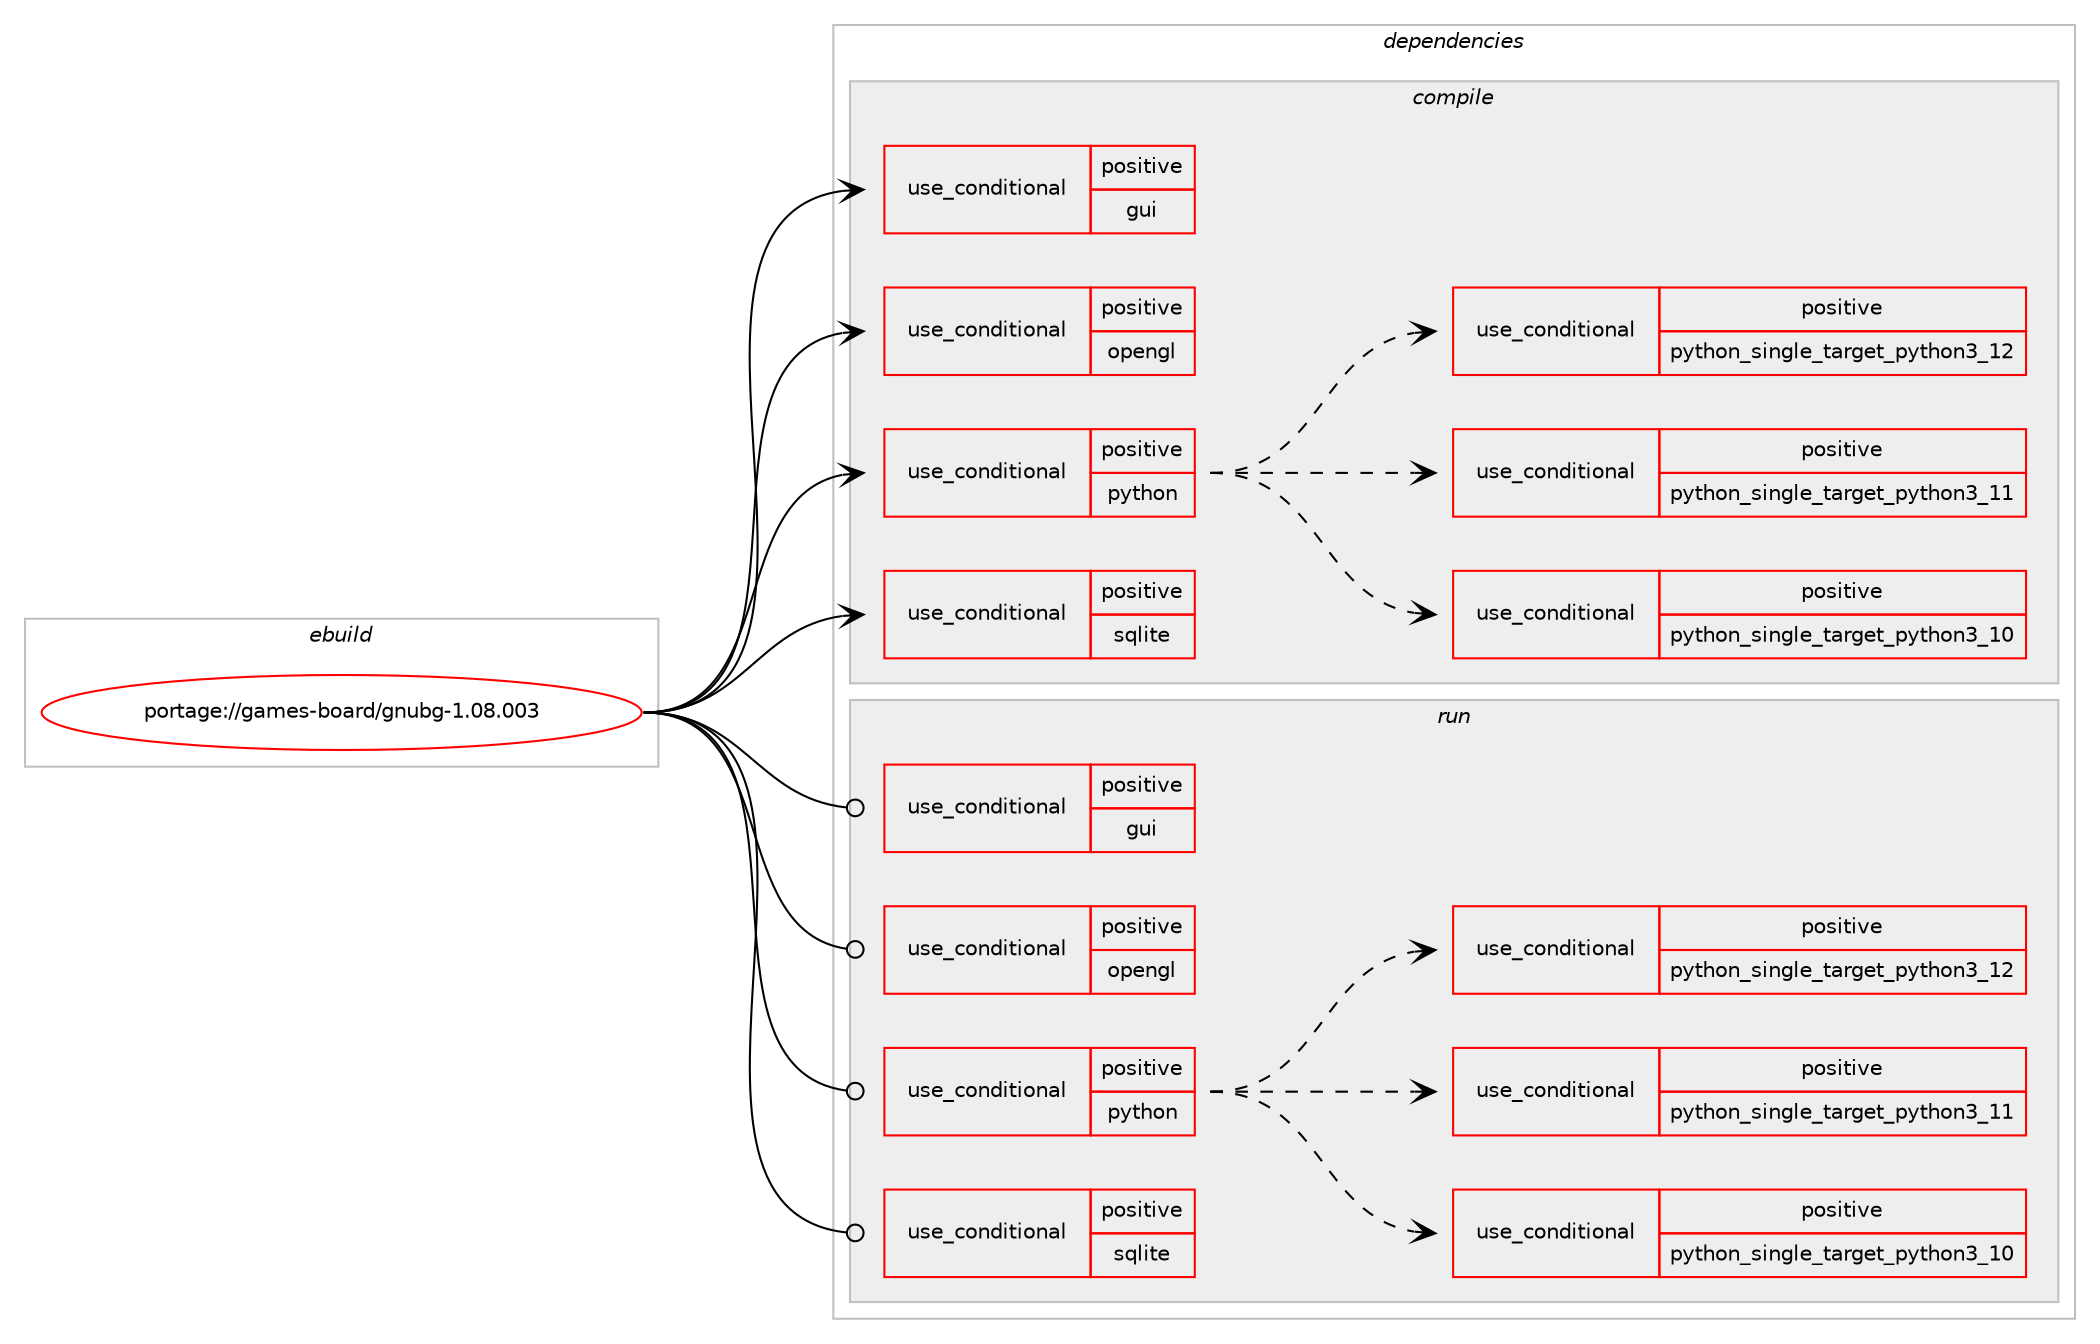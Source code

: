 digraph prolog {

# *************
# Graph options
# *************

newrank=true;
concentrate=true;
compound=true;
graph [rankdir=LR,fontname=Helvetica,fontsize=10,ranksep=1.5];#, ranksep=2.5, nodesep=0.2];
edge  [arrowhead=vee];
node  [fontname=Helvetica,fontsize=10];

# **********
# The ebuild
# **********

subgraph cluster_leftcol {
color=gray;
rank=same;
label=<<i>ebuild</i>>;
id [label="portage://games-board/gnubg-1.08.003", color=red, width=4, href="../games-board/gnubg-1.08.003.svg"];
}

# ****************
# The dependencies
# ****************

subgraph cluster_midcol {
color=gray;
label=<<i>dependencies</i>>;
subgraph cluster_compile {
fillcolor="#eeeeee";
style=filled;
label=<<i>compile</i>>;
subgraph cond61561 {
dependency114454 [label=<<TABLE BORDER="0" CELLBORDER="1" CELLSPACING="0" CELLPADDING="4"><TR><TD ROWSPAN="3" CELLPADDING="10">use_conditional</TD></TR><TR><TD>positive</TD></TR><TR><TD>gui</TD></TR></TABLE>>, shape=none, color=red];
# *** BEGIN UNKNOWN DEPENDENCY TYPE (TODO) ***
# dependency114454 -> package_dependency(portage://games-board/gnubg-1.08.003,install,no,media-libs,libcanberra,none,[,,],[],[use(enable(gtk3),none)])
# *** END UNKNOWN DEPENDENCY TYPE (TODO) ***

# *** BEGIN UNKNOWN DEPENDENCY TYPE (TODO) ***
# dependency114454 -> package_dependency(portage://games-board/gnubg-1.08.003,install,no,x11-libs,gdk-pixbuf,none,[,,],[slot(2)],[])
# *** END UNKNOWN DEPENDENCY TYPE (TODO) ***

# *** BEGIN UNKNOWN DEPENDENCY TYPE (TODO) ***
# dependency114454 -> package_dependency(portage://games-board/gnubg-1.08.003,install,no,x11-libs,gtk+,none,[,,],[slot(3)],[])
# *** END UNKNOWN DEPENDENCY TYPE (TODO) ***

}
id:e -> dependency114454:w [weight=20,style="solid",arrowhead="vee"];
subgraph cond61562 {
dependency114455 [label=<<TABLE BORDER="0" CELLBORDER="1" CELLSPACING="0" CELLPADDING="4"><TR><TD ROWSPAN="3" CELLPADDING="10">use_conditional</TD></TR><TR><TD>positive</TD></TR><TR><TD>opengl</TD></TR></TABLE>>, shape=none, color=red];
# *** BEGIN UNKNOWN DEPENDENCY TYPE (TODO) ***
# dependency114455 -> package_dependency(portage://games-board/gnubg-1.08.003,install,no,media-libs,libepoxy,none,[,,],[],[])
# *** END UNKNOWN DEPENDENCY TYPE (TODO) ***

}
id:e -> dependency114455:w [weight=20,style="solid",arrowhead="vee"];
subgraph cond61563 {
dependency114456 [label=<<TABLE BORDER="0" CELLBORDER="1" CELLSPACING="0" CELLPADDING="4"><TR><TD ROWSPAN="3" CELLPADDING="10">use_conditional</TD></TR><TR><TD>positive</TD></TR><TR><TD>python</TD></TR></TABLE>>, shape=none, color=red];
subgraph cond61564 {
dependency114457 [label=<<TABLE BORDER="0" CELLBORDER="1" CELLSPACING="0" CELLPADDING="4"><TR><TD ROWSPAN="3" CELLPADDING="10">use_conditional</TD></TR><TR><TD>positive</TD></TR><TR><TD>python_single_target_python3_10</TD></TR></TABLE>>, shape=none, color=red];
# *** BEGIN UNKNOWN DEPENDENCY TYPE (TODO) ***
# dependency114457 -> package_dependency(portage://games-board/gnubg-1.08.003,install,no,dev-lang,python,none,[,,],[slot(3.10)],[])
# *** END UNKNOWN DEPENDENCY TYPE (TODO) ***

}
dependency114456:e -> dependency114457:w [weight=20,style="dashed",arrowhead="vee"];
subgraph cond61565 {
dependency114458 [label=<<TABLE BORDER="0" CELLBORDER="1" CELLSPACING="0" CELLPADDING="4"><TR><TD ROWSPAN="3" CELLPADDING="10">use_conditional</TD></TR><TR><TD>positive</TD></TR><TR><TD>python_single_target_python3_11</TD></TR></TABLE>>, shape=none, color=red];
# *** BEGIN UNKNOWN DEPENDENCY TYPE (TODO) ***
# dependency114458 -> package_dependency(portage://games-board/gnubg-1.08.003,install,no,dev-lang,python,none,[,,],[slot(3.11)],[])
# *** END UNKNOWN DEPENDENCY TYPE (TODO) ***

}
dependency114456:e -> dependency114458:w [weight=20,style="dashed",arrowhead="vee"];
subgraph cond61566 {
dependency114459 [label=<<TABLE BORDER="0" CELLBORDER="1" CELLSPACING="0" CELLPADDING="4"><TR><TD ROWSPAN="3" CELLPADDING="10">use_conditional</TD></TR><TR><TD>positive</TD></TR><TR><TD>python_single_target_python3_12</TD></TR></TABLE>>, shape=none, color=red];
# *** BEGIN UNKNOWN DEPENDENCY TYPE (TODO) ***
# dependency114459 -> package_dependency(portage://games-board/gnubg-1.08.003,install,no,dev-lang,python,none,[,,],[slot(3.12)],[])
# *** END UNKNOWN DEPENDENCY TYPE (TODO) ***

}
dependency114456:e -> dependency114459:w [weight=20,style="dashed",arrowhead="vee"];
}
id:e -> dependency114456:w [weight=20,style="solid",arrowhead="vee"];
subgraph cond61567 {
dependency114460 [label=<<TABLE BORDER="0" CELLBORDER="1" CELLSPACING="0" CELLPADDING="4"><TR><TD ROWSPAN="3" CELLPADDING="10">use_conditional</TD></TR><TR><TD>positive</TD></TR><TR><TD>sqlite</TD></TR></TABLE>>, shape=none, color=red];
# *** BEGIN UNKNOWN DEPENDENCY TYPE (TODO) ***
# dependency114460 -> package_dependency(portage://games-board/gnubg-1.08.003,install,no,dev-db,sqlite,none,[,,],[slot(3)],[])
# *** END UNKNOWN DEPENDENCY TYPE (TODO) ***

}
id:e -> dependency114460:w [weight=20,style="solid",arrowhead="vee"];
# *** BEGIN UNKNOWN DEPENDENCY TYPE (TODO) ***
# id -> package_dependency(portage://games-board/gnubg-1.08.003,install,no,dev-libs,cglm,none,[,,],[],[])
# *** END UNKNOWN DEPENDENCY TYPE (TODO) ***

# *** BEGIN UNKNOWN DEPENDENCY TYPE (TODO) ***
# id -> package_dependency(portage://games-board/gnubg-1.08.003,install,no,dev-libs,glib,none,[,,],[slot(2)],[])
# *** END UNKNOWN DEPENDENCY TYPE (TODO) ***

# *** BEGIN UNKNOWN DEPENDENCY TYPE (TODO) ***
# id -> package_dependency(portage://games-board/gnubg-1.08.003,install,no,dev-libs,gmp,none,[,,],any_same_slot,[])
# *** END UNKNOWN DEPENDENCY TYPE (TODO) ***

# *** BEGIN UNKNOWN DEPENDENCY TYPE (TODO) ***
# id -> package_dependency(portage://games-board/gnubg-1.08.003,install,no,media-fonts,dejavu,none,[,,],[],[])
# *** END UNKNOWN DEPENDENCY TYPE (TODO) ***

# *** BEGIN UNKNOWN DEPENDENCY TYPE (TODO) ***
# id -> package_dependency(portage://games-board/gnubg-1.08.003,install,no,media-libs,freetype,none,[,,],[slot(2)],[])
# *** END UNKNOWN DEPENDENCY TYPE (TODO) ***

# *** BEGIN UNKNOWN DEPENDENCY TYPE (TODO) ***
# id -> package_dependency(portage://games-board/gnubg-1.08.003,install,no,media-libs,libpng,none,[,,],any_same_slot,[])
# *** END UNKNOWN DEPENDENCY TYPE (TODO) ***

# *** BEGIN UNKNOWN DEPENDENCY TYPE (TODO) ***
# id -> package_dependency(portage://games-board/gnubg-1.08.003,install,no,net-misc,curl,none,[,,],[],[])
# *** END UNKNOWN DEPENDENCY TYPE (TODO) ***

# *** BEGIN UNKNOWN DEPENDENCY TYPE (TODO) ***
# id -> package_dependency(portage://games-board/gnubg-1.08.003,install,no,sys-libs,readline,none,[,,],any_same_slot,[])
# *** END UNKNOWN DEPENDENCY TYPE (TODO) ***

# *** BEGIN UNKNOWN DEPENDENCY TYPE (TODO) ***
# id -> package_dependency(portage://games-board/gnubg-1.08.003,install,no,virtual,libintl,none,[,,],[],[])
# *** END UNKNOWN DEPENDENCY TYPE (TODO) ***

# *** BEGIN UNKNOWN DEPENDENCY TYPE (TODO) ***
# id -> package_dependency(portage://games-board/gnubg-1.08.003,install,no,x11-libs,cairo,none,[,,],[],[use(enable(svg),positive)])
# *** END UNKNOWN DEPENDENCY TYPE (TODO) ***

# *** BEGIN UNKNOWN DEPENDENCY TYPE (TODO) ***
# id -> package_dependency(portage://games-board/gnubg-1.08.003,install,no,x11-libs,pango,none,[,,],[],[])
# *** END UNKNOWN DEPENDENCY TYPE (TODO) ***

}
subgraph cluster_compileandrun {
fillcolor="#eeeeee";
style=filled;
label=<<i>compile and run</i>>;
}
subgraph cluster_run {
fillcolor="#eeeeee";
style=filled;
label=<<i>run</i>>;
subgraph cond61568 {
dependency114461 [label=<<TABLE BORDER="0" CELLBORDER="1" CELLSPACING="0" CELLPADDING="4"><TR><TD ROWSPAN="3" CELLPADDING="10">use_conditional</TD></TR><TR><TD>positive</TD></TR><TR><TD>gui</TD></TR></TABLE>>, shape=none, color=red];
# *** BEGIN UNKNOWN DEPENDENCY TYPE (TODO) ***
# dependency114461 -> package_dependency(portage://games-board/gnubg-1.08.003,run,no,media-libs,libcanberra,none,[,,],[],[use(enable(gtk3),none)])
# *** END UNKNOWN DEPENDENCY TYPE (TODO) ***

# *** BEGIN UNKNOWN DEPENDENCY TYPE (TODO) ***
# dependency114461 -> package_dependency(portage://games-board/gnubg-1.08.003,run,no,x11-libs,gdk-pixbuf,none,[,,],[slot(2)],[])
# *** END UNKNOWN DEPENDENCY TYPE (TODO) ***

# *** BEGIN UNKNOWN DEPENDENCY TYPE (TODO) ***
# dependency114461 -> package_dependency(portage://games-board/gnubg-1.08.003,run,no,x11-libs,gtk+,none,[,,],[slot(3)],[])
# *** END UNKNOWN DEPENDENCY TYPE (TODO) ***

}
id:e -> dependency114461:w [weight=20,style="solid",arrowhead="odot"];
subgraph cond61569 {
dependency114462 [label=<<TABLE BORDER="0" CELLBORDER="1" CELLSPACING="0" CELLPADDING="4"><TR><TD ROWSPAN="3" CELLPADDING="10">use_conditional</TD></TR><TR><TD>positive</TD></TR><TR><TD>opengl</TD></TR></TABLE>>, shape=none, color=red];
# *** BEGIN UNKNOWN DEPENDENCY TYPE (TODO) ***
# dependency114462 -> package_dependency(portage://games-board/gnubg-1.08.003,run,no,media-libs,libepoxy,none,[,,],[],[])
# *** END UNKNOWN DEPENDENCY TYPE (TODO) ***

}
id:e -> dependency114462:w [weight=20,style="solid",arrowhead="odot"];
subgraph cond61570 {
dependency114463 [label=<<TABLE BORDER="0" CELLBORDER="1" CELLSPACING="0" CELLPADDING="4"><TR><TD ROWSPAN="3" CELLPADDING="10">use_conditional</TD></TR><TR><TD>positive</TD></TR><TR><TD>python</TD></TR></TABLE>>, shape=none, color=red];
subgraph cond61571 {
dependency114464 [label=<<TABLE BORDER="0" CELLBORDER="1" CELLSPACING="0" CELLPADDING="4"><TR><TD ROWSPAN="3" CELLPADDING="10">use_conditional</TD></TR><TR><TD>positive</TD></TR><TR><TD>python_single_target_python3_10</TD></TR></TABLE>>, shape=none, color=red];
# *** BEGIN UNKNOWN DEPENDENCY TYPE (TODO) ***
# dependency114464 -> package_dependency(portage://games-board/gnubg-1.08.003,run,no,dev-lang,python,none,[,,],[slot(3.10)],[])
# *** END UNKNOWN DEPENDENCY TYPE (TODO) ***

}
dependency114463:e -> dependency114464:w [weight=20,style="dashed",arrowhead="vee"];
subgraph cond61572 {
dependency114465 [label=<<TABLE BORDER="0" CELLBORDER="1" CELLSPACING="0" CELLPADDING="4"><TR><TD ROWSPAN="3" CELLPADDING="10">use_conditional</TD></TR><TR><TD>positive</TD></TR><TR><TD>python_single_target_python3_11</TD></TR></TABLE>>, shape=none, color=red];
# *** BEGIN UNKNOWN DEPENDENCY TYPE (TODO) ***
# dependency114465 -> package_dependency(portage://games-board/gnubg-1.08.003,run,no,dev-lang,python,none,[,,],[slot(3.11)],[])
# *** END UNKNOWN DEPENDENCY TYPE (TODO) ***

}
dependency114463:e -> dependency114465:w [weight=20,style="dashed",arrowhead="vee"];
subgraph cond61573 {
dependency114466 [label=<<TABLE BORDER="0" CELLBORDER="1" CELLSPACING="0" CELLPADDING="4"><TR><TD ROWSPAN="3" CELLPADDING="10">use_conditional</TD></TR><TR><TD>positive</TD></TR><TR><TD>python_single_target_python3_12</TD></TR></TABLE>>, shape=none, color=red];
# *** BEGIN UNKNOWN DEPENDENCY TYPE (TODO) ***
# dependency114466 -> package_dependency(portage://games-board/gnubg-1.08.003,run,no,dev-lang,python,none,[,,],[slot(3.12)],[])
# *** END UNKNOWN DEPENDENCY TYPE (TODO) ***

}
dependency114463:e -> dependency114466:w [weight=20,style="dashed",arrowhead="vee"];
}
id:e -> dependency114463:w [weight=20,style="solid",arrowhead="odot"];
subgraph cond61574 {
dependency114467 [label=<<TABLE BORDER="0" CELLBORDER="1" CELLSPACING="0" CELLPADDING="4"><TR><TD ROWSPAN="3" CELLPADDING="10">use_conditional</TD></TR><TR><TD>positive</TD></TR><TR><TD>sqlite</TD></TR></TABLE>>, shape=none, color=red];
# *** BEGIN UNKNOWN DEPENDENCY TYPE (TODO) ***
# dependency114467 -> package_dependency(portage://games-board/gnubg-1.08.003,run,no,dev-db,sqlite,none,[,,],[slot(3)],[])
# *** END UNKNOWN DEPENDENCY TYPE (TODO) ***

}
id:e -> dependency114467:w [weight=20,style="solid",arrowhead="odot"];
# *** BEGIN UNKNOWN DEPENDENCY TYPE (TODO) ***
# id -> package_dependency(portage://games-board/gnubg-1.08.003,run,no,dev-libs,cglm,none,[,,],[],[])
# *** END UNKNOWN DEPENDENCY TYPE (TODO) ***

# *** BEGIN UNKNOWN DEPENDENCY TYPE (TODO) ***
# id -> package_dependency(portage://games-board/gnubg-1.08.003,run,no,dev-libs,glib,none,[,,],[slot(2)],[])
# *** END UNKNOWN DEPENDENCY TYPE (TODO) ***

# *** BEGIN UNKNOWN DEPENDENCY TYPE (TODO) ***
# id -> package_dependency(portage://games-board/gnubg-1.08.003,run,no,dev-libs,gmp,none,[,,],any_same_slot,[])
# *** END UNKNOWN DEPENDENCY TYPE (TODO) ***

# *** BEGIN UNKNOWN DEPENDENCY TYPE (TODO) ***
# id -> package_dependency(portage://games-board/gnubg-1.08.003,run,no,media-fonts,dejavu,none,[,,],[],[])
# *** END UNKNOWN DEPENDENCY TYPE (TODO) ***

# *** BEGIN UNKNOWN DEPENDENCY TYPE (TODO) ***
# id -> package_dependency(portage://games-board/gnubg-1.08.003,run,no,media-libs,freetype,none,[,,],[slot(2)],[])
# *** END UNKNOWN DEPENDENCY TYPE (TODO) ***

# *** BEGIN UNKNOWN DEPENDENCY TYPE (TODO) ***
# id -> package_dependency(portage://games-board/gnubg-1.08.003,run,no,media-libs,libpng,none,[,,],any_same_slot,[])
# *** END UNKNOWN DEPENDENCY TYPE (TODO) ***

# *** BEGIN UNKNOWN DEPENDENCY TYPE (TODO) ***
# id -> package_dependency(portage://games-board/gnubg-1.08.003,run,no,net-misc,curl,none,[,,],[],[])
# *** END UNKNOWN DEPENDENCY TYPE (TODO) ***

# *** BEGIN UNKNOWN DEPENDENCY TYPE (TODO) ***
# id -> package_dependency(portage://games-board/gnubg-1.08.003,run,no,sys-libs,readline,none,[,,],any_same_slot,[])
# *** END UNKNOWN DEPENDENCY TYPE (TODO) ***

# *** BEGIN UNKNOWN DEPENDENCY TYPE (TODO) ***
# id -> package_dependency(portage://games-board/gnubg-1.08.003,run,no,virtual,libintl,none,[,,],[],[])
# *** END UNKNOWN DEPENDENCY TYPE (TODO) ***

# *** BEGIN UNKNOWN DEPENDENCY TYPE (TODO) ***
# id -> package_dependency(portage://games-board/gnubg-1.08.003,run,no,x11-libs,cairo,none,[,,],[],[use(enable(svg),positive)])
# *** END UNKNOWN DEPENDENCY TYPE (TODO) ***

# *** BEGIN UNKNOWN DEPENDENCY TYPE (TODO) ***
# id -> package_dependency(portage://games-board/gnubg-1.08.003,run,no,x11-libs,pango,none,[,,],[],[])
# *** END UNKNOWN DEPENDENCY TYPE (TODO) ***

}
}

# **************
# The candidates
# **************

subgraph cluster_choices {
rank=same;
color=gray;
label=<<i>candidates</i>>;

}

}
